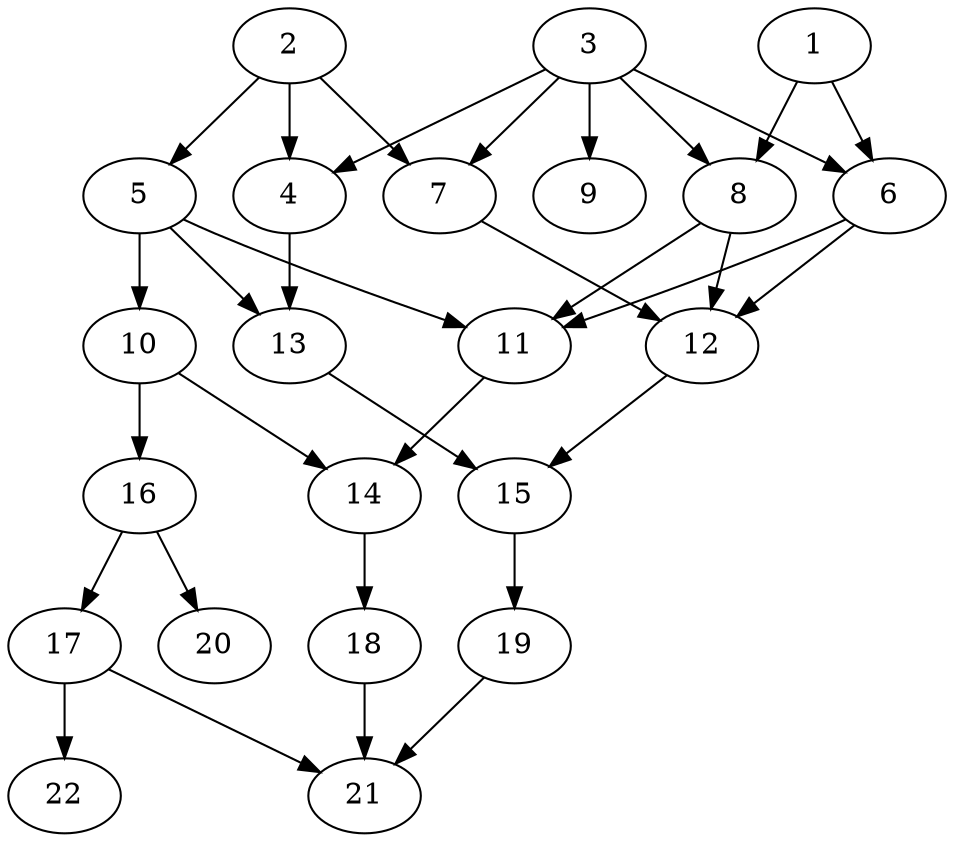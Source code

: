 // DAG (tier=2-normal, mode=compute, n=22, ccr=0.353, fat=0.556, density=0.583, regular=0.505, jump=0.124, mindata=524288, maxdata=8388608)
// DAG automatically generated by daggen at Sun Aug 24 16:33:33 2025
// /home/ermia/Project/Environments/daggen/bin/daggen --dot --ccr 0.353 --fat 0.556 --regular 0.505 --density 0.583 --jump 0.124 --mindata 524288 --maxdata 8388608 -n 22 
digraph G {
  1 [size="554925897547776000000", alpha="0.05", expect_size="277462948773888000000"]
  1 -> 6 [size ="540231598080000"]
  1 -> 8 [size ="540231598080000"]
  2 [size="659238504971871", alpha="0.17", expect_size="329619252485935"]
  2 -> 4 [size ="19228333703168"]
  2 -> 5 [size ="19228333703168"]
  2 -> 7 [size ="19228333703168"]
  3 [size="119691632724747616", alpha="0.01", expect_size="59845816362373808"]
  3 -> 4 [size ="108595597279232"]
  3 -> 6 [size ="108595597279232"]
  3 -> 7 [size ="108595597279232"]
  3 -> 8 [size ="108595597279232"]
  3 -> 9 [size ="108595597279232"]
  4 [size="9674208244501360", alpha="0.18", expect_size="4837104122250680"]
  4 -> 13 [size ="5709496320000"]
  5 [size="53075984999514112000", alpha="0.17", expect_size="26537992499757056000"]
  5 -> 10 [size ="112985322291200"]
  5 -> 11 [size ="112985322291200"]
  5 -> 13 [size ="112985322291200"]
  6 [size="20404051816012444", alpha="0.08", expect_size="10202025908006222"]
  6 -> 11 [size ="8523362598912"]
  6 -> 12 [size ="8523362598912"]
  7 [size="54070538387008504", alpha="0.14", expect_size="27035269193504252"]
  7 -> 12 [size ="86868431470592"]
  8 [size="53249719673632587776", alpha="0.08", expect_size="26624859836816293888"]
  8 -> 11 [size ="113231746039808"]
  8 -> 12 [size ="113231746039808"]
  9 [size="325999417159324", alpha="0.04", expect_size="162999708579662"]
  10 [size="7411407660605505536", alpha="0.12", expect_size="3705703830302752768"]
  10 -> 14 [size ="30410515939328"]
  10 -> 16 [size ="30410515939328"]
  11 [size="14713270130215938", alpha="0.01", expect_size="7356635065107969"]
  11 -> 14 [size ="549561500172288"]
  12 [size="654679350179453568", alpha="0.07", expect_size="327339675089726784"]
  12 -> 15 [size ="522208464076800"]
  13 [size="15067173190549635072", alpha="0.06", expect_size="7533586595274817536"]
  13 -> 15 [size ="48802773860352"]
  14 [size="7900574758469632000", alpha="0.11", expect_size="3950287379234816000"]
  14 -> 18 [size ="31734313779200"]
  15 [size="869732983542762", alpha="0.15", expect_size="434866491771381"]
  15 -> 19 [size ="86976443187200"]
  16 [size="966361249462516352", alpha="0.17", expect_size="483180624731258176"]
  16 -> 17 [size ="385610887987200"]
  16 -> 20 [size ="385610887987200"]
  17 [size="9974297843844364", alpha="0.15", expect_size="4987148921922182"]
  17 -> 21 [size ="190385297031168"]
  17 -> 22 [size ="190385297031168"]
  18 [size="1740216176232578", alpha="0.09", expect_size="870108088116289"]
  18 -> 21 [size ="143360941621248"]
  19 [size="6777511263897050", alpha="0.07", expect_size="3388755631948525"]
  19 -> 21 [size ="112002311651328"]
  20 [size="82676331629189648", alpha="0.11", expect_size="41338165814594824"]
  21 [size="800376006300311808", alpha="0.17", expect_size="400188003150155904"]
  22 [size="11716138456651399168", alpha="0.11", expect_size="5858069228325699584"]
}